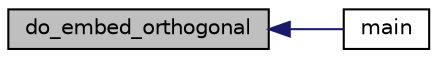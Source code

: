 digraph "do_embed_orthogonal"
{
  edge [fontname="Helvetica",fontsize="10",labelfontname="Helvetica",labelfontsize="10"];
  node [fontname="Helvetica",fontsize="10",shape=record];
  rankdir="LR";
  Node4214 [label="do_embed_orthogonal",height=0.2,width=0.4,color="black", fillcolor="grey75", style="filled", fontcolor="black"];
  Node4214 -> Node4215 [dir="back",color="midnightblue",fontsize="10",style="solid",fontname="Helvetica"];
  Node4215 [label="main",height=0.2,width=0.4,color="black", fillcolor="white", style="filled",URL="$d0/d2f/process_8_c.html#a3c04138a5bfe5d72780bb7e82a18e627"];
}
